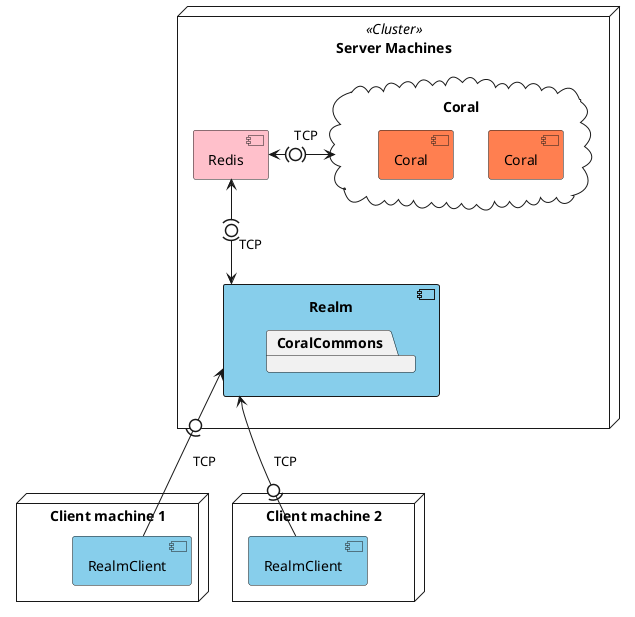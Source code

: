 
@startuml Architecture1

node "Server Machines" <<Cluster>> as sm{
	component Realm as gs #SkyBlue {
		package CoralCommons 
	}
	component Redis #Pink
	cloud Coral {
		component Coral as m1 #Coral
		component Coral as m2 #Coral
	}
}

node "Client machine 1" {
	component RealmClient as c1 #SkyBlue
}
node "Client machine 2" {
	component RealmClient as c2 #SkyBlue
}

c1 -up(0-> gs : TCP
c2 -up(0-> gs : TCP

Redis <-(0)-> gs : TCP
Redis <-right(0)-> Coral : TCP

@enduml

@startuml ArchitectureDemo
component Web as web #SkyBlue
component Redis as redis #Pink
component Coral as coral #Coral {
	component TcpServer
	component RedisClient as RedisClientCoral
	component RocketApi as RocketApiCoral
}
component Coral as coral #Coral {
	component TcpServer
	component RedisClient as RedisClientCoral
	component RocketApi as RocketApiCoral
}
component Coraline as coraline #Coral {
	component TcpClient
	' component "RedisClient (dev)" as RedisClientCoraline
	component "RocketApi (dev)" as RocketApiCoraline
}

redis <-0)- RedisClientCoral : TCP
' redis <.0). RedisClientCoraline : TCP
web -(0-> RocketApiCoral : HTTP
web .(0.> RocketApiCoraline : HTTP
TcpServer <-0)- TcpClient : TCP
@enduml


@startuml ArchitectureDemo2
component Web as web #SkyBlue
component Redis as redis #Pink
component Coral as coral #Coral
component Coraline1 as coraline #Coral
component Coraline2 as coraline2 #Coral

redis <-0)- coral : TCP
web -(0-> coral : HTTP
web .(0.> coraline : HTTP
web .(0.> coraline2 : HTTP
coral <-0)- coraline : TCP
coral <-0)- coraline2 : TCP
@enduml
